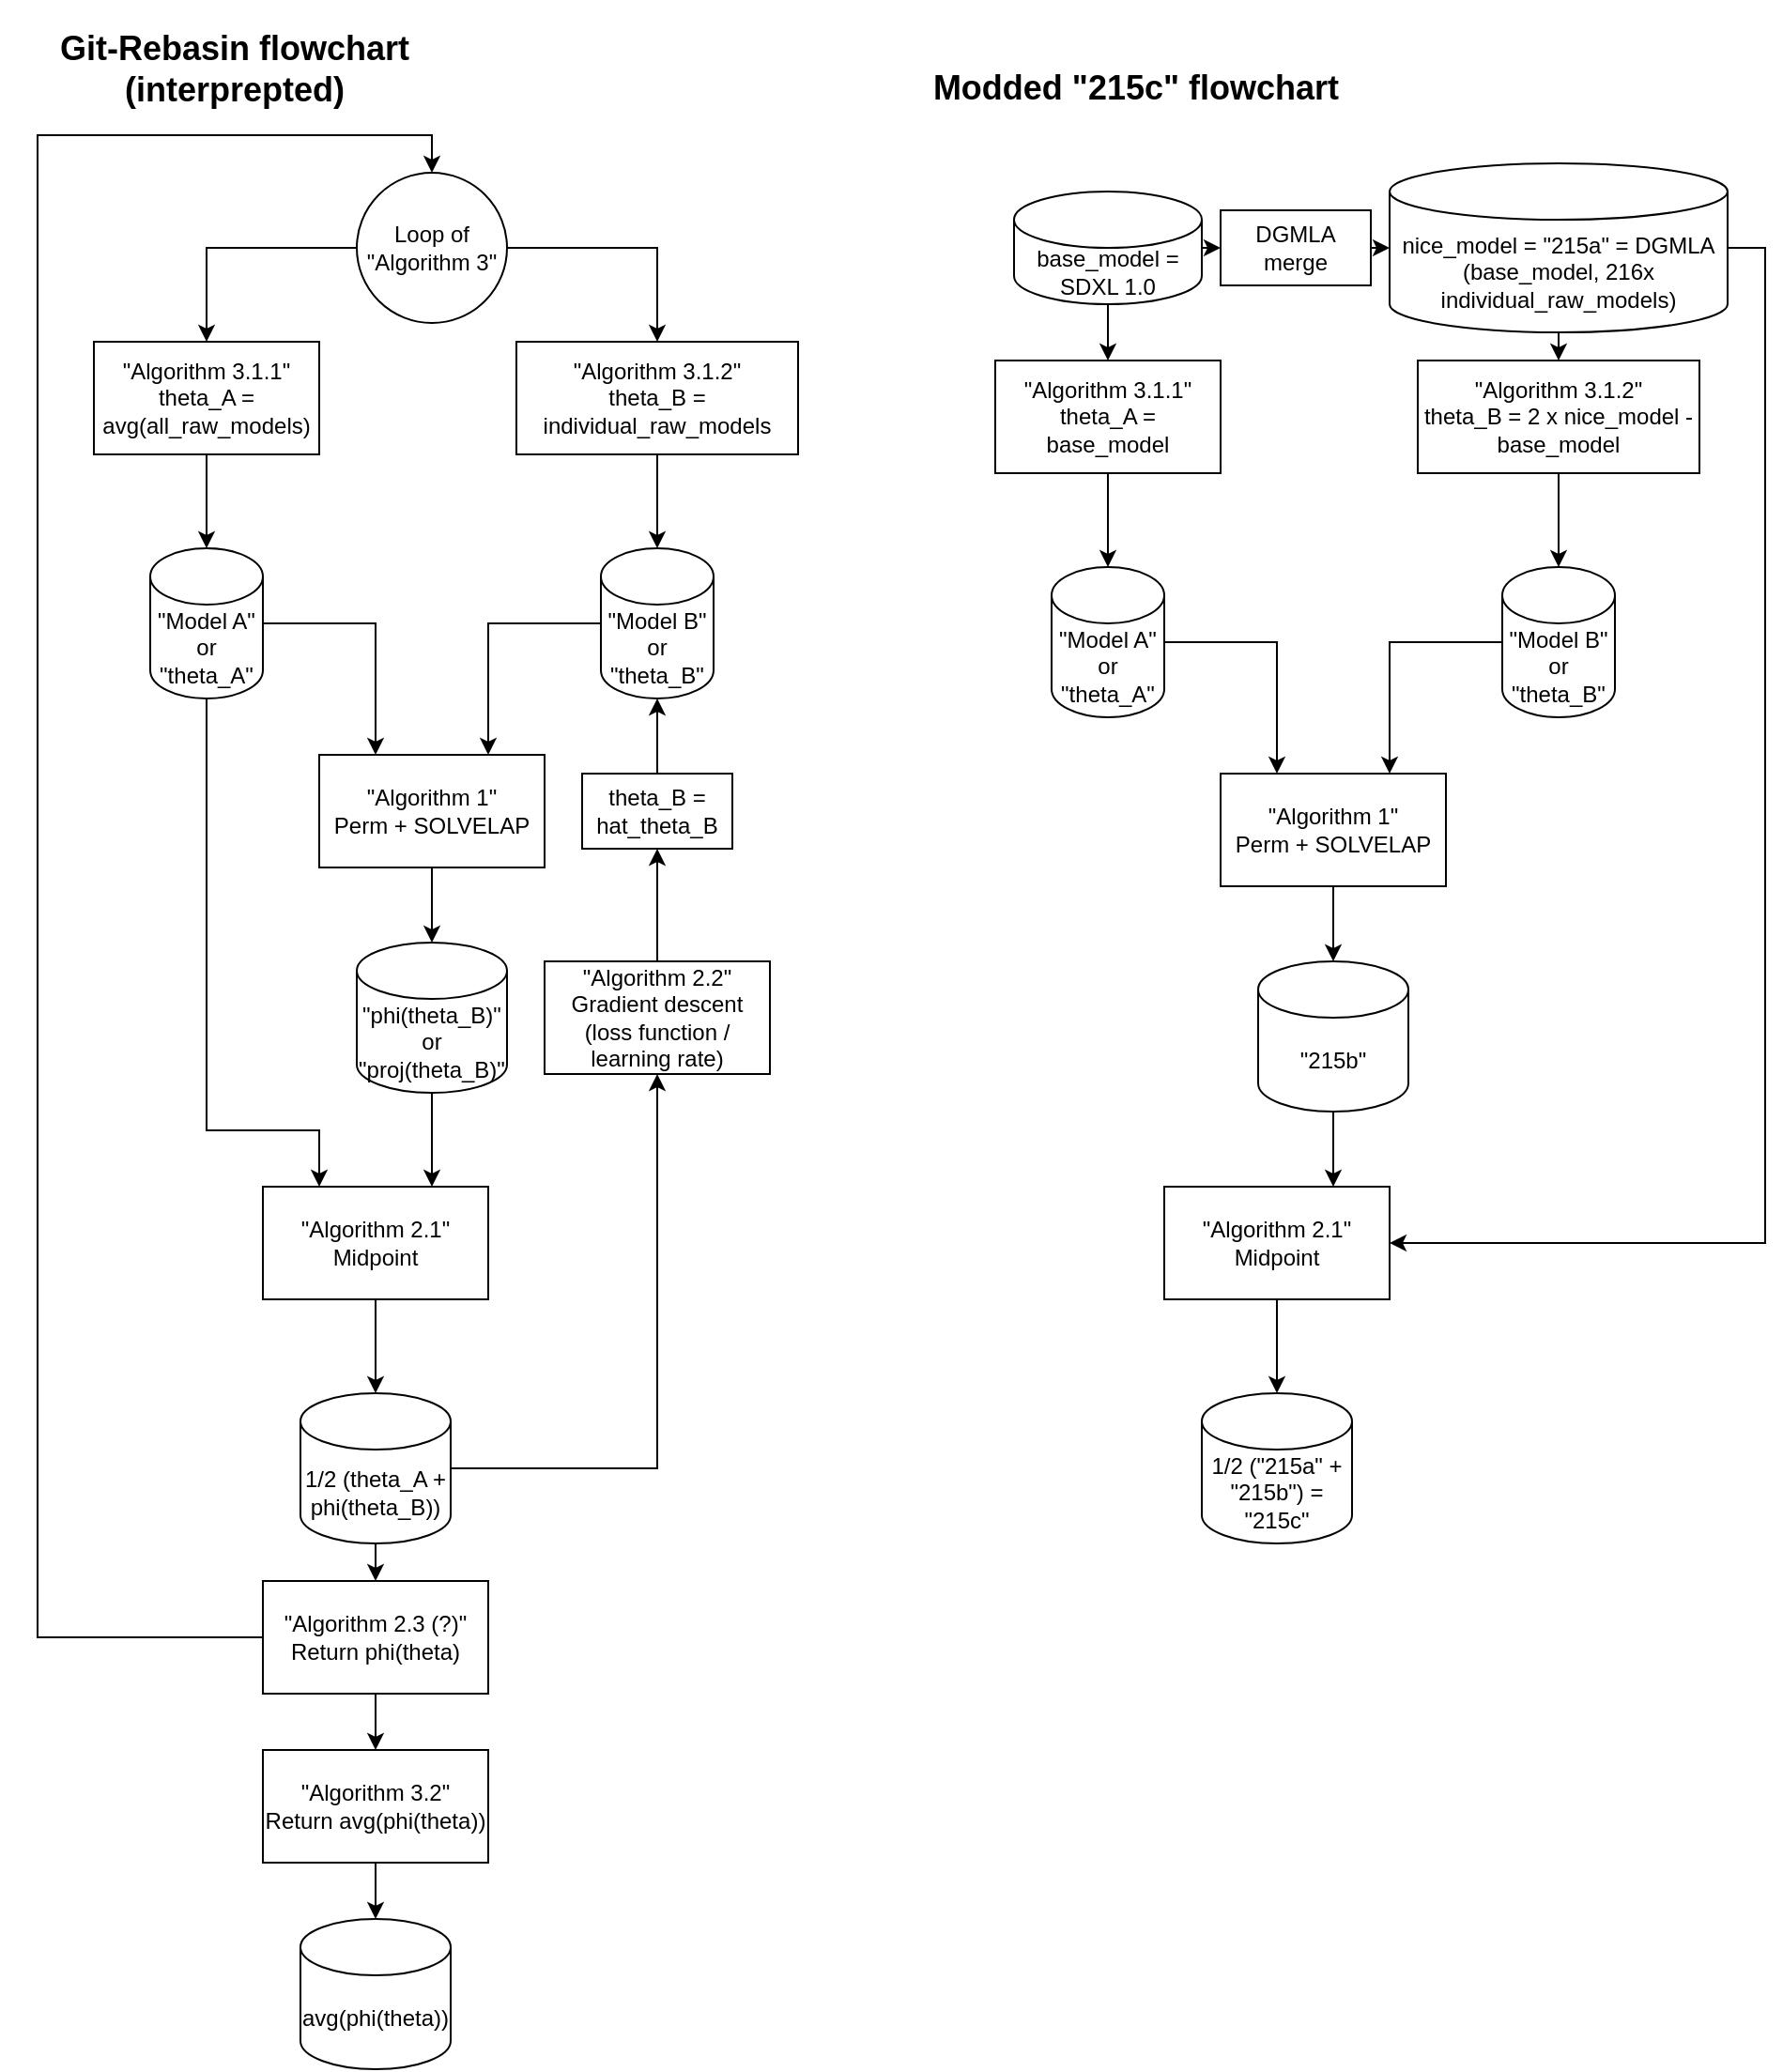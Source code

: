 <mxfile version="24.8.0">
  <diagram name="第 1 页" id="s1ok281lPoGeKucmSTaU">
    <mxGraphModel dx="2074" dy="1140" grid="1" gridSize="10" guides="1" tooltips="1" connect="1" arrows="1" fold="1" page="1" pageScale="1" pageWidth="827" pageHeight="1169" math="0" shadow="0">
      <root>
        <mxCell id="0" />
        <mxCell id="1" parent="0" />
        <mxCell id="I0Lt0m0cpkMHhaSuFm3Z-7" style="edgeStyle=orthogonalEdgeStyle;rounded=0;orthogonalLoop=1;jettySize=auto;html=1;exitX=0;exitY=0.5;exitDx=0;exitDy=0;exitPerimeter=0;entryX=0.75;entryY=0;entryDx=0;entryDy=0;" edge="1" parent="1" source="I0Lt0m0cpkMHhaSuFm3Z-3" target="I0Lt0m0cpkMHhaSuFm3Z-5">
          <mxGeometry relative="1" as="geometry" />
        </mxCell>
        <mxCell id="I0Lt0m0cpkMHhaSuFm3Z-3" value="&quot;Model B&quot;&lt;div&gt;or&lt;/div&gt;&quot;theta_B&lt;span style=&quot;background-color: initial;&quot;&gt;&quot;&lt;/span&gt;" style="shape=cylinder3;whiteSpace=wrap;html=1;boundedLbl=1;backgroundOutline=1;size=15;" vertex="1" parent="1">
          <mxGeometry x="360" y="310" width="60" height="80" as="geometry" />
        </mxCell>
        <mxCell id="I0Lt0m0cpkMHhaSuFm3Z-6" style="edgeStyle=orthogonalEdgeStyle;rounded=0;orthogonalLoop=1;jettySize=auto;html=1;exitX=1;exitY=0.5;exitDx=0;exitDy=0;exitPerimeter=0;entryX=0.25;entryY=0;entryDx=0;entryDy=0;" edge="1" parent="1" source="I0Lt0m0cpkMHhaSuFm3Z-4" target="I0Lt0m0cpkMHhaSuFm3Z-5">
          <mxGeometry relative="1" as="geometry" />
        </mxCell>
        <mxCell id="I0Lt0m0cpkMHhaSuFm3Z-12" style="edgeStyle=orthogonalEdgeStyle;rounded=0;orthogonalLoop=1;jettySize=auto;html=1;exitX=0.5;exitY=1;exitDx=0;exitDy=0;exitPerimeter=0;entryX=0.25;entryY=0;entryDx=0;entryDy=0;" edge="1" parent="1" source="I0Lt0m0cpkMHhaSuFm3Z-4" target="I0Lt0m0cpkMHhaSuFm3Z-10">
          <mxGeometry relative="1" as="geometry">
            <Array as="points">
              <mxPoint x="150" y="620" />
              <mxPoint x="210" y="620" />
            </Array>
          </mxGeometry>
        </mxCell>
        <mxCell id="I0Lt0m0cpkMHhaSuFm3Z-4" value="&quot;Model A&quot;&lt;div&gt;or&lt;br&gt;&quot;theta_A&quot;&lt;/div&gt;" style="shape=cylinder3;whiteSpace=wrap;html=1;boundedLbl=1;backgroundOutline=1;size=15;" vertex="1" parent="1">
          <mxGeometry x="120" y="310" width="60" height="80" as="geometry" />
        </mxCell>
        <mxCell id="I0Lt0m0cpkMHhaSuFm3Z-8" style="edgeStyle=orthogonalEdgeStyle;rounded=0;orthogonalLoop=1;jettySize=auto;html=1;exitX=0.5;exitY=1;exitDx=0;exitDy=0;entryX=0.5;entryY=0;entryDx=0;entryDy=0;entryPerimeter=0;" edge="1" parent="1" source="I0Lt0m0cpkMHhaSuFm3Z-5" target="I0Lt0m0cpkMHhaSuFm3Z-9">
          <mxGeometry relative="1" as="geometry">
            <mxPoint x="270" y="540" as="targetPoint" />
          </mxGeometry>
        </mxCell>
        <mxCell id="I0Lt0m0cpkMHhaSuFm3Z-5" value="&quot;Algorithm 1&quot;&lt;div&gt;Perm + SOLVELAP&lt;/div&gt;" style="rounded=0;whiteSpace=wrap;html=1;" vertex="1" parent="1">
          <mxGeometry x="210" y="420" width="120" height="60" as="geometry" />
        </mxCell>
        <mxCell id="I0Lt0m0cpkMHhaSuFm3Z-11" style="edgeStyle=orthogonalEdgeStyle;rounded=0;orthogonalLoop=1;jettySize=auto;html=1;exitX=0.5;exitY=1;exitDx=0;exitDy=0;exitPerimeter=0;entryX=0.75;entryY=0;entryDx=0;entryDy=0;" edge="1" parent="1" source="I0Lt0m0cpkMHhaSuFm3Z-9" target="I0Lt0m0cpkMHhaSuFm3Z-10">
          <mxGeometry relative="1" as="geometry" />
        </mxCell>
        <mxCell id="I0Lt0m0cpkMHhaSuFm3Z-9" value="&quot;phi(theta_B)&quot;&lt;div&gt;or&lt;/div&gt;&lt;div&gt;&quot;proj(theta_B)&quot;&lt;/div&gt;" style="shape=cylinder3;whiteSpace=wrap;html=1;boundedLbl=1;backgroundOutline=1;size=15;" vertex="1" parent="1">
          <mxGeometry x="230" y="520" width="80" height="80" as="geometry" />
        </mxCell>
        <mxCell id="I0Lt0m0cpkMHhaSuFm3Z-10" value="&quot;Algorithm 2.1&quot;&lt;div&gt;Midpoint&lt;/div&gt;" style="rounded=0;whiteSpace=wrap;html=1;" vertex="1" parent="1">
          <mxGeometry x="180" y="650" width="120" height="60" as="geometry" />
        </mxCell>
        <mxCell id="I0Lt0m0cpkMHhaSuFm3Z-16" style="edgeStyle=orthogonalEdgeStyle;rounded=0;orthogonalLoop=1;jettySize=auto;html=1;exitX=1;exitY=0.5;exitDx=0;exitDy=0;exitPerimeter=0;entryX=0.5;entryY=1;entryDx=0;entryDy=0;" edge="1" parent="1" source="I0Lt0m0cpkMHhaSuFm3Z-13" target="I0Lt0m0cpkMHhaSuFm3Z-15">
          <mxGeometry relative="1" as="geometry" />
        </mxCell>
        <mxCell id="I0Lt0m0cpkMHhaSuFm3Z-30" style="edgeStyle=orthogonalEdgeStyle;rounded=0;orthogonalLoop=1;jettySize=auto;html=1;exitX=0.5;exitY=1;exitDx=0;exitDy=0;exitPerimeter=0;entryX=0.5;entryY=0;entryDx=0;entryDy=0;" edge="1" parent="1" source="I0Lt0m0cpkMHhaSuFm3Z-13" target="I0Lt0m0cpkMHhaSuFm3Z-29">
          <mxGeometry relative="1" as="geometry" />
        </mxCell>
        <mxCell id="I0Lt0m0cpkMHhaSuFm3Z-13" value="1/2 (theta_A + phi(theta_B))" style="shape=cylinder3;whiteSpace=wrap;html=1;boundedLbl=1;backgroundOutline=1;size=15;" vertex="1" parent="1">
          <mxGeometry x="200" y="760" width="80" height="80" as="geometry" />
        </mxCell>
        <mxCell id="I0Lt0m0cpkMHhaSuFm3Z-14" style="edgeStyle=orthogonalEdgeStyle;rounded=0;orthogonalLoop=1;jettySize=auto;html=1;exitX=0.5;exitY=1;exitDx=0;exitDy=0;entryX=0.5;entryY=0;entryDx=0;entryDy=0;entryPerimeter=0;" edge="1" parent="1" source="I0Lt0m0cpkMHhaSuFm3Z-10" target="I0Lt0m0cpkMHhaSuFm3Z-13">
          <mxGeometry relative="1" as="geometry" />
        </mxCell>
        <mxCell id="I0Lt0m0cpkMHhaSuFm3Z-15" value="&quot;Algorithm 2.2&quot;&lt;div&gt;Gradient descent&lt;/div&gt;&lt;div&gt;(loss function / learning rate)&lt;/div&gt;" style="rounded=0;whiteSpace=wrap;html=1;" vertex="1" parent="1">
          <mxGeometry x="330" y="530" width="120" height="60" as="geometry" />
        </mxCell>
        <mxCell id="I0Lt0m0cpkMHhaSuFm3Z-17" style="edgeStyle=orthogonalEdgeStyle;rounded=0;orthogonalLoop=1;jettySize=auto;html=1;exitX=0.5;exitY=0;exitDx=0;exitDy=0;entryX=0.5;entryY=1;entryDx=0;entryDy=0;" edge="1" parent="1" source="I0Lt0m0cpkMHhaSuFm3Z-15" target="I0Lt0m0cpkMHhaSuFm3Z-21">
          <mxGeometry relative="1" as="geometry">
            <mxPoint x="390" y="480" as="targetPoint" />
          </mxGeometry>
        </mxCell>
        <mxCell id="I0Lt0m0cpkMHhaSuFm3Z-21" value="theta_B = hat_theta_B" style="rounded=0;whiteSpace=wrap;html=1;" vertex="1" parent="1">
          <mxGeometry x="350" y="430" width="80" height="40" as="geometry" />
        </mxCell>
        <mxCell id="I0Lt0m0cpkMHhaSuFm3Z-22" style="edgeStyle=orthogonalEdgeStyle;rounded=0;orthogonalLoop=1;jettySize=auto;html=1;exitX=0.5;exitY=0;exitDx=0;exitDy=0;entryX=0.5;entryY=1;entryDx=0;entryDy=0;entryPerimeter=0;" edge="1" parent="1" source="I0Lt0m0cpkMHhaSuFm3Z-21" target="I0Lt0m0cpkMHhaSuFm3Z-3">
          <mxGeometry relative="1" as="geometry" />
        </mxCell>
        <mxCell id="I0Lt0m0cpkMHhaSuFm3Z-23" value="&quot;Algorithm 3.2&quot;&lt;div&gt;Return avg(phi(theta))&lt;/div&gt;" style="rounded=0;whiteSpace=wrap;html=1;" vertex="1" parent="1">
          <mxGeometry x="180" y="950" width="120" height="60" as="geometry" />
        </mxCell>
        <mxCell id="I0Lt0m0cpkMHhaSuFm3Z-25" value="&quot;Algorithm 3.1.1&quot;&lt;div&gt;&lt;span style=&quot;background-color: initial;&quot;&gt;theta_A = avg(all_raw_models)&lt;/span&gt;&lt;/div&gt;" style="rounded=0;whiteSpace=wrap;html=1;" vertex="1" parent="1">
          <mxGeometry x="90" y="200" width="120" height="60" as="geometry" />
        </mxCell>
        <mxCell id="I0Lt0m0cpkMHhaSuFm3Z-26" value="&quot;Algorithm 3.1.2&quot;&lt;div&gt;&lt;span style=&quot;background-color: initial;&quot;&gt;theta_B = individual_raw_models&lt;/span&gt;&lt;/div&gt;" style="rounded=0;whiteSpace=wrap;html=1;" vertex="1" parent="1">
          <mxGeometry x="315" y="200" width="150" height="60" as="geometry" />
        </mxCell>
        <mxCell id="I0Lt0m0cpkMHhaSuFm3Z-27" style="edgeStyle=orthogonalEdgeStyle;rounded=0;orthogonalLoop=1;jettySize=auto;html=1;exitX=0.5;exitY=1;exitDx=0;exitDy=0;entryX=0.5;entryY=0;entryDx=0;entryDy=0;entryPerimeter=0;" edge="1" parent="1" source="I0Lt0m0cpkMHhaSuFm3Z-25" target="I0Lt0m0cpkMHhaSuFm3Z-4">
          <mxGeometry relative="1" as="geometry" />
        </mxCell>
        <mxCell id="I0Lt0m0cpkMHhaSuFm3Z-28" style="edgeStyle=orthogonalEdgeStyle;rounded=0;orthogonalLoop=1;jettySize=auto;html=1;exitX=0.5;exitY=1;exitDx=0;exitDy=0;entryX=0.5;entryY=0;entryDx=0;entryDy=0;entryPerimeter=0;" edge="1" parent="1" source="I0Lt0m0cpkMHhaSuFm3Z-26" target="I0Lt0m0cpkMHhaSuFm3Z-3">
          <mxGeometry relative="1" as="geometry" />
        </mxCell>
        <mxCell id="I0Lt0m0cpkMHhaSuFm3Z-38" style="edgeStyle=orthogonalEdgeStyle;rounded=0;orthogonalLoop=1;jettySize=auto;html=1;exitX=0.5;exitY=1;exitDx=0;exitDy=0;entryX=0.5;entryY=0;entryDx=0;entryDy=0;" edge="1" parent="1" source="I0Lt0m0cpkMHhaSuFm3Z-29" target="I0Lt0m0cpkMHhaSuFm3Z-23">
          <mxGeometry relative="1" as="geometry" />
        </mxCell>
        <mxCell id="I0Lt0m0cpkMHhaSuFm3Z-40" style="edgeStyle=orthogonalEdgeStyle;rounded=0;orthogonalLoop=1;jettySize=auto;html=1;exitX=0;exitY=0.5;exitDx=0;exitDy=0;entryX=0.5;entryY=0;entryDx=0;entryDy=0;" edge="1" parent="1" source="I0Lt0m0cpkMHhaSuFm3Z-29" target="I0Lt0m0cpkMHhaSuFm3Z-32">
          <mxGeometry relative="1" as="geometry">
            <Array as="points">
              <mxPoint x="60" y="890" />
              <mxPoint x="60" y="90" />
              <mxPoint x="270" y="90" />
            </Array>
          </mxGeometry>
        </mxCell>
        <mxCell id="I0Lt0m0cpkMHhaSuFm3Z-29" value="&quot;Algorithm 2.3 (?)&quot;&lt;div&gt;Return phi(theta)&lt;/div&gt;" style="rounded=0;whiteSpace=wrap;html=1;" vertex="1" parent="1">
          <mxGeometry x="180" y="860" width="120" height="60" as="geometry" />
        </mxCell>
        <mxCell id="I0Lt0m0cpkMHhaSuFm3Z-33" style="edgeStyle=orthogonalEdgeStyle;rounded=0;orthogonalLoop=1;jettySize=auto;html=1;exitX=0;exitY=0.5;exitDx=0;exitDy=0;entryX=0.5;entryY=0;entryDx=0;entryDy=0;" edge="1" parent="1" source="I0Lt0m0cpkMHhaSuFm3Z-32" target="I0Lt0m0cpkMHhaSuFm3Z-25">
          <mxGeometry relative="1" as="geometry" />
        </mxCell>
        <mxCell id="I0Lt0m0cpkMHhaSuFm3Z-34" style="edgeStyle=orthogonalEdgeStyle;rounded=0;orthogonalLoop=1;jettySize=auto;html=1;exitX=1;exitY=0.5;exitDx=0;exitDy=0;entryX=0.5;entryY=0;entryDx=0;entryDy=0;" edge="1" parent="1" source="I0Lt0m0cpkMHhaSuFm3Z-32" target="I0Lt0m0cpkMHhaSuFm3Z-26">
          <mxGeometry relative="1" as="geometry" />
        </mxCell>
        <mxCell id="I0Lt0m0cpkMHhaSuFm3Z-32" value="Loop of &quot;Algorithm 3&quot;" style="ellipse;whiteSpace=wrap;html=1;aspect=fixed;" vertex="1" parent="1">
          <mxGeometry x="230" y="110" width="80" height="80" as="geometry" />
        </mxCell>
        <mxCell id="I0Lt0m0cpkMHhaSuFm3Z-37" value="&lt;span style=&quot;background-color: initial;&quot;&gt;avg(phi(theta))&lt;/span&gt;" style="shape=cylinder3;whiteSpace=wrap;html=1;boundedLbl=1;backgroundOutline=1;size=15;" vertex="1" parent="1">
          <mxGeometry x="200" y="1040" width="80" height="80" as="geometry" />
        </mxCell>
        <mxCell id="I0Lt0m0cpkMHhaSuFm3Z-39" style="edgeStyle=orthogonalEdgeStyle;rounded=0;orthogonalLoop=1;jettySize=auto;html=1;exitX=0.5;exitY=1;exitDx=0;exitDy=0;entryX=0.5;entryY=0;entryDx=0;entryDy=0;entryPerimeter=0;" edge="1" parent="1" source="I0Lt0m0cpkMHhaSuFm3Z-23" target="I0Lt0m0cpkMHhaSuFm3Z-37">
          <mxGeometry relative="1" as="geometry" />
        </mxCell>
        <mxCell id="I0Lt0m0cpkMHhaSuFm3Z-41" value="&lt;h2&gt;Git-Rebasin flowchart (interprepted)&lt;/h2&gt;" style="text;html=1;align=center;verticalAlign=middle;whiteSpace=wrap;rounded=0;" vertex="1" parent="1">
          <mxGeometry x="40" y="30" width="250" height="50" as="geometry" />
        </mxCell>
        <mxCell id="I0Lt0m0cpkMHhaSuFm3Z-42" style="edgeStyle=orthogonalEdgeStyle;rounded=0;orthogonalLoop=1;jettySize=auto;html=1;exitX=0;exitY=0.5;exitDx=0;exitDy=0;exitPerimeter=0;entryX=0.75;entryY=0;entryDx=0;entryDy=0;" edge="1" parent="1" source="I0Lt0m0cpkMHhaSuFm3Z-43" target="I0Lt0m0cpkMHhaSuFm3Z-48">
          <mxGeometry relative="1" as="geometry" />
        </mxCell>
        <mxCell id="I0Lt0m0cpkMHhaSuFm3Z-43" value="&quot;Model B&quot;&lt;div&gt;or&lt;/div&gt;&quot;theta_B&lt;span style=&quot;background-color: initial;&quot;&gt;&quot;&lt;/span&gt;" style="shape=cylinder3;whiteSpace=wrap;html=1;boundedLbl=1;backgroundOutline=1;size=15;" vertex="1" parent="1">
          <mxGeometry x="840" y="320" width="60" height="80" as="geometry" />
        </mxCell>
        <mxCell id="I0Lt0m0cpkMHhaSuFm3Z-44" style="edgeStyle=orthogonalEdgeStyle;rounded=0;orthogonalLoop=1;jettySize=auto;html=1;exitX=1;exitY=0.5;exitDx=0;exitDy=0;exitPerimeter=0;entryX=0.25;entryY=0;entryDx=0;entryDy=0;" edge="1" parent="1" source="I0Lt0m0cpkMHhaSuFm3Z-46" target="I0Lt0m0cpkMHhaSuFm3Z-48">
          <mxGeometry relative="1" as="geometry" />
        </mxCell>
        <mxCell id="I0Lt0m0cpkMHhaSuFm3Z-46" value="&quot;Model A&quot;&lt;div&gt;or&lt;br&gt;&quot;theta_A&quot;&lt;/div&gt;" style="shape=cylinder3;whiteSpace=wrap;html=1;boundedLbl=1;backgroundOutline=1;size=15;" vertex="1" parent="1">
          <mxGeometry x="600" y="320" width="60" height="80" as="geometry" />
        </mxCell>
        <mxCell id="I0Lt0m0cpkMHhaSuFm3Z-47" style="edgeStyle=orthogonalEdgeStyle;rounded=0;orthogonalLoop=1;jettySize=auto;html=1;exitX=0.5;exitY=1;exitDx=0;exitDy=0;entryX=0.5;entryY=0;entryDx=0;entryDy=0;entryPerimeter=0;" edge="1" parent="1" source="I0Lt0m0cpkMHhaSuFm3Z-48" target="I0Lt0m0cpkMHhaSuFm3Z-50">
          <mxGeometry relative="1" as="geometry">
            <mxPoint x="750" y="550" as="targetPoint" />
          </mxGeometry>
        </mxCell>
        <mxCell id="I0Lt0m0cpkMHhaSuFm3Z-48" value="&quot;Algorithm 1&quot;&lt;div&gt;Perm + SOLVELAP&lt;/div&gt;" style="rounded=0;whiteSpace=wrap;html=1;" vertex="1" parent="1">
          <mxGeometry x="690" y="430" width="120" height="60" as="geometry" />
        </mxCell>
        <mxCell id="I0Lt0m0cpkMHhaSuFm3Z-49" style="edgeStyle=orthogonalEdgeStyle;rounded=0;orthogonalLoop=1;jettySize=auto;html=1;exitX=0.5;exitY=1;exitDx=0;exitDy=0;exitPerimeter=0;entryX=0.75;entryY=0;entryDx=0;entryDy=0;" edge="1" parent="1" source="I0Lt0m0cpkMHhaSuFm3Z-50" target="I0Lt0m0cpkMHhaSuFm3Z-51">
          <mxGeometry relative="1" as="geometry" />
        </mxCell>
        <mxCell id="I0Lt0m0cpkMHhaSuFm3Z-50" value="&quot;215b&quot;" style="shape=cylinder3;whiteSpace=wrap;html=1;boundedLbl=1;backgroundOutline=1;size=15;" vertex="1" parent="1">
          <mxGeometry x="710" y="530" width="80" height="80" as="geometry" />
        </mxCell>
        <mxCell id="I0Lt0m0cpkMHhaSuFm3Z-51" value="&quot;Algorithm 2.1&quot;&lt;div&gt;Midpoint&lt;/div&gt;" style="rounded=0;whiteSpace=wrap;html=1;" vertex="1" parent="1">
          <mxGeometry x="660" y="650" width="120" height="60" as="geometry" />
        </mxCell>
        <mxCell id="I0Lt0m0cpkMHhaSuFm3Z-54" value="1/2 (&quot;215a&quot; + &quot;215b&quot;) = &quot;215c&quot;" style="shape=cylinder3;whiteSpace=wrap;html=1;boundedLbl=1;backgroundOutline=1;size=15;" vertex="1" parent="1">
          <mxGeometry x="680" y="760" width="80" height="80" as="geometry" />
        </mxCell>
        <mxCell id="I0Lt0m0cpkMHhaSuFm3Z-55" style="edgeStyle=orthogonalEdgeStyle;rounded=0;orthogonalLoop=1;jettySize=auto;html=1;exitX=0.5;exitY=1;exitDx=0;exitDy=0;entryX=0.5;entryY=0;entryDx=0;entryDy=0;entryPerimeter=0;" edge="1" parent="1" source="I0Lt0m0cpkMHhaSuFm3Z-51" target="I0Lt0m0cpkMHhaSuFm3Z-54">
          <mxGeometry relative="1" as="geometry" />
        </mxCell>
        <mxCell id="I0Lt0m0cpkMHhaSuFm3Z-61" value="&quot;Algorithm 3.1.1&quot;&lt;div&gt;&lt;span style=&quot;background-color: initial;&quot;&gt;theta_A = base_model&lt;/span&gt;&lt;/div&gt;" style="rounded=0;whiteSpace=wrap;html=1;" vertex="1" parent="1">
          <mxGeometry x="570" y="210" width="120" height="60" as="geometry" />
        </mxCell>
        <mxCell id="I0Lt0m0cpkMHhaSuFm3Z-62" value="&quot;Algorithm 3.1.2&quot;&lt;div&gt;&lt;span style=&quot;background-color: initial;&quot;&gt;theta_B = 2 x nice_model - base_model&lt;/span&gt;&lt;/div&gt;" style="rounded=0;whiteSpace=wrap;html=1;" vertex="1" parent="1">
          <mxGeometry x="795" y="210" width="150" height="60" as="geometry" />
        </mxCell>
        <mxCell id="I0Lt0m0cpkMHhaSuFm3Z-63" style="edgeStyle=orthogonalEdgeStyle;rounded=0;orthogonalLoop=1;jettySize=auto;html=1;exitX=0.5;exitY=1;exitDx=0;exitDy=0;entryX=0.5;entryY=0;entryDx=0;entryDy=0;entryPerimeter=0;" edge="1" parent="1" source="I0Lt0m0cpkMHhaSuFm3Z-61" target="I0Lt0m0cpkMHhaSuFm3Z-46">
          <mxGeometry relative="1" as="geometry" />
        </mxCell>
        <mxCell id="I0Lt0m0cpkMHhaSuFm3Z-64" style="edgeStyle=orthogonalEdgeStyle;rounded=0;orthogonalLoop=1;jettySize=auto;html=1;exitX=0.5;exitY=1;exitDx=0;exitDy=0;entryX=0.5;entryY=0;entryDx=0;entryDy=0;entryPerimeter=0;" edge="1" parent="1" source="I0Lt0m0cpkMHhaSuFm3Z-62" target="I0Lt0m0cpkMHhaSuFm3Z-43">
          <mxGeometry relative="1" as="geometry" />
        </mxCell>
        <mxCell id="I0Lt0m0cpkMHhaSuFm3Z-73" value="&lt;h2&gt;Modded &quot;215c&quot; flowchart&lt;/h2&gt;" style="text;html=1;align=center;verticalAlign=middle;whiteSpace=wrap;rounded=0;" vertex="1" parent="1">
          <mxGeometry x="520" y="40" width="250" height="50" as="geometry" />
        </mxCell>
        <mxCell id="I0Lt0m0cpkMHhaSuFm3Z-77" style="edgeStyle=orthogonalEdgeStyle;rounded=0;orthogonalLoop=1;jettySize=auto;html=1;exitX=0.5;exitY=1;exitDx=0;exitDy=0;exitPerimeter=0;entryX=0.5;entryY=0;entryDx=0;entryDy=0;" edge="1" parent="1" source="I0Lt0m0cpkMHhaSuFm3Z-75" target="I0Lt0m0cpkMHhaSuFm3Z-61">
          <mxGeometry relative="1" as="geometry" />
        </mxCell>
        <mxCell id="I0Lt0m0cpkMHhaSuFm3Z-80" style="edgeStyle=orthogonalEdgeStyle;rounded=0;orthogonalLoop=1;jettySize=auto;html=1;exitX=1;exitY=0.5;exitDx=0;exitDy=0;exitPerimeter=0;entryX=0;entryY=0.5;entryDx=0;entryDy=0;" edge="1" parent="1" source="I0Lt0m0cpkMHhaSuFm3Z-75" target="I0Lt0m0cpkMHhaSuFm3Z-79">
          <mxGeometry relative="1" as="geometry" />
        </mxCell>
        <mxCell id="I0Lt0m0cpkMHhaSuFm3Z-75" value="base_model = SDXL 1.0" style="shape=cylinder3;whiteSpace=wrap;html=1;boundedLbl=1;backgroundOutline=1;size=15;" vertex="1" parent="1">
          <mxGeometry x="580" y="120" width="100" height="60" as="geometry" />
        </mxCell>
        <mxCell id="I0Lt0m0cpkMHhaSuFm3Z-78" style="edgeStyle=orthogonalEdgeStyle;rounded=0;orthogonalLoop=1;jettySize=auto;html=1;exitX=0.5;exitY=1;exitDx=0;exitDy=0;exitPerimeter=0;entryX=0.5;entryY=0;entryDx=0;entryDy=0;" edge="1" parent="1" source="I0Lt0m0cpkMHhaSuFm3Z-76" target="I0Lt0m0cpkMHhaSuFm3Z-62">
          <mxGeometry relative="1" as="geometry" />
        </mxCell>
        <mxCell id="I0Lt0m0cpkMHhaSuFm3Z-83" style="edgeStyle=orthogonalEdgeStyle;rounded=0;orthogonalLoop=1;jettySize=auto;html=1;exitX=1;exitY=0.5;exitDx=0;exitDy=0;exitPerimeter=0;entryX=1;entryY=0.5;entryDx=0;entryDy=0;" edge="1" parent="1" source="I0Lt0m0cpkMHhaSuFm3Z-76" target="I0Lt0m0cpkMHhaSuFm3Z-51">
          <mxGeometry relative="1" as="geometry" />
        </mxCell>
        <mxCell id="I0Lt0m0cpkMHhaSuFm3Z-76" value="nice_model = &quot;215a&quot; = DGMLA (base_model, 216x individual_raw_models)" style="shape=cylinder3;whiteSpace=wrap;html=1;boundedLbl=1;backgroundOutline=1;size=15;" vertex="1" parent="1">
          <mxGeometry x="780" y="105" width="180" height="90" as="geometry" />
        </mxCell>
        <mxCell id="I0Lt0m0cpkMHhaSuFm3Z-79" value="DGMLA merge" style="rounded=0;whiteSpace=wrap;html=1;" vertex="1" parent="1">
          <mxGeometry x="690" y="130" width="80" height="40" as="geometry" />
        </mxCell>
        <mxCell id="I0Lt0m0cpkMHhaSuFm3Z-81" style="edgeStyle=orthogonalEdgeStyle;rounded=0;orthogonalLoop=1;jettySize=auto;html=1;exitX=1;exitY=0.5;exitDx=0;exitDy=0;entryX=0;entryY=0.5;entryDx=0;entryDy=0;entryPerimeter=0;" edge="1" parent="1" source="I0Lt0m0cpkMHhaSuFm3Z-79" target="I0Lt0m0cpkMHhaSuFm3Z-76">
          <mxGeometry relative="1" as="geometry" />
        </mxCell>
      </root>
    </mxGraphModel>
  </diagram>
</mxfile>
